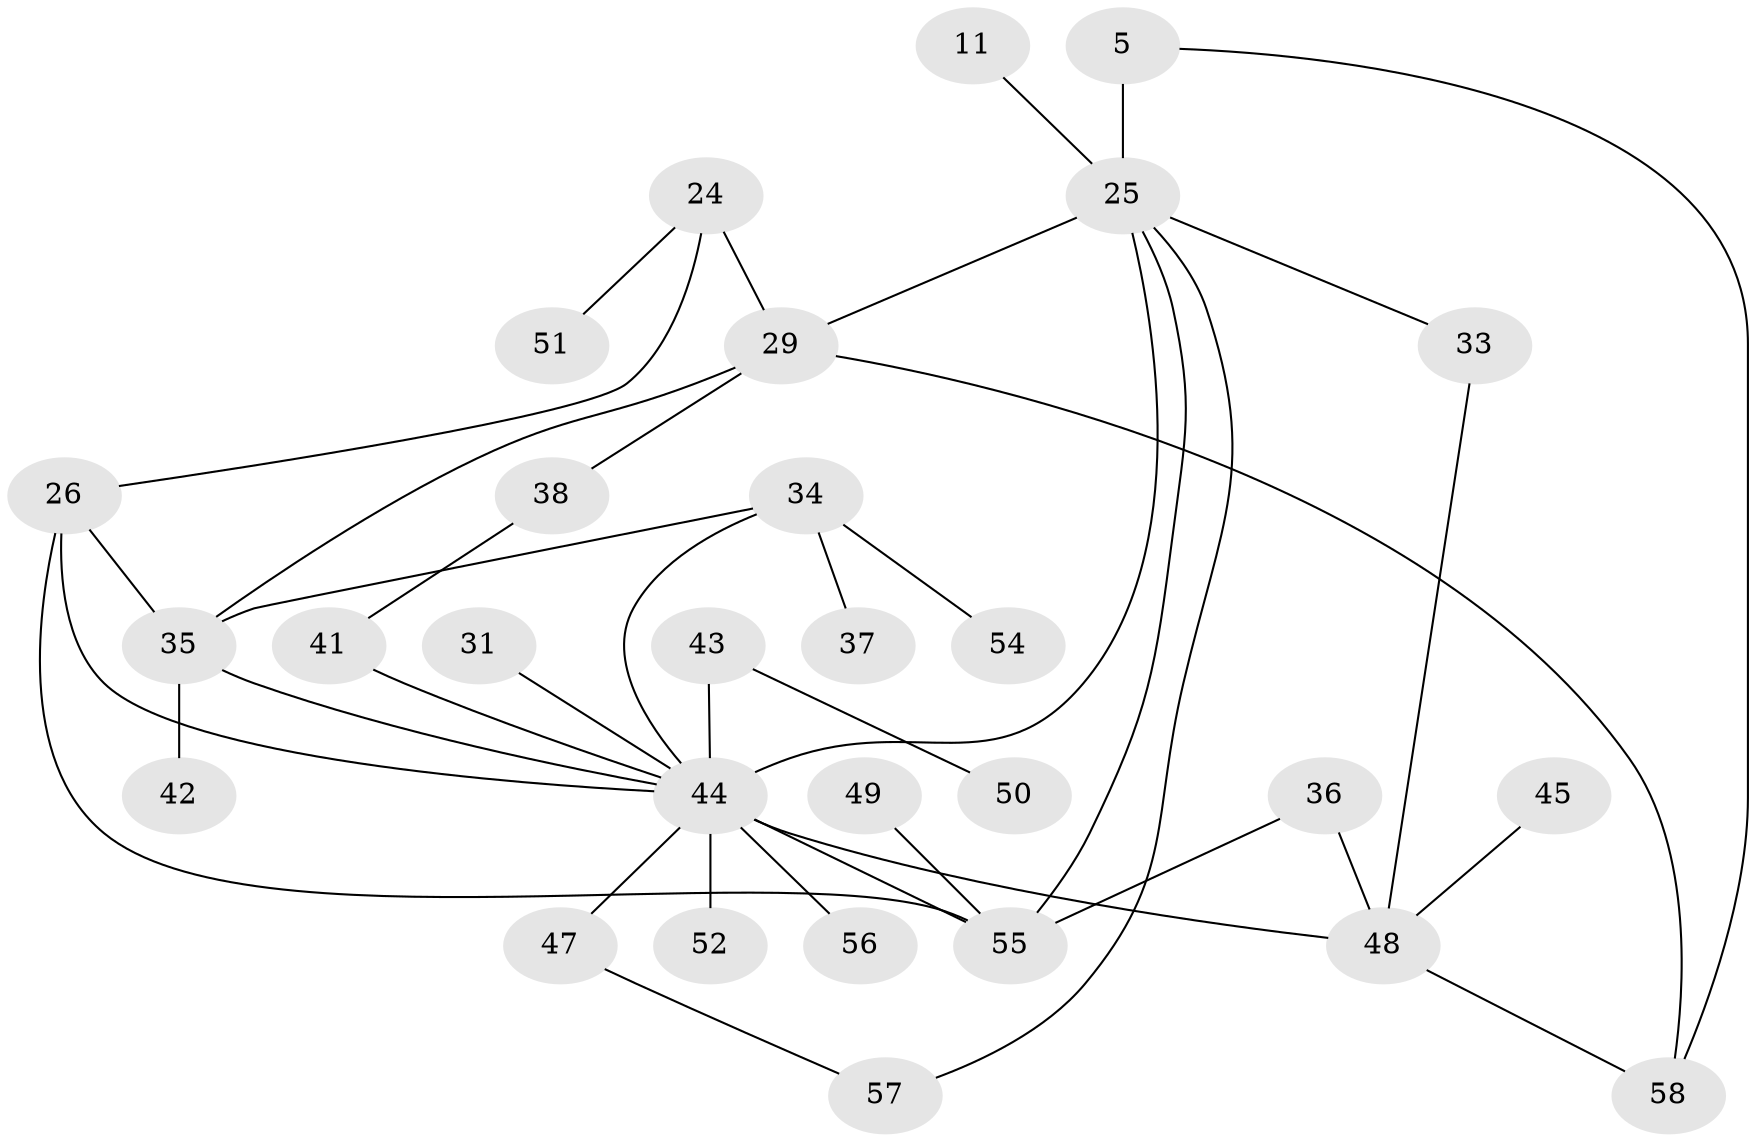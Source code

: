 // original degree distribution, {4: 0.13793103448275862, 8: 0.034482758620689655, 6: 0.05172413793103448, 7: 0.017241379310344827, 5: 0.034482758620689655, 1: 0.20689655172413793, 2: 0.3275862068965517, 3: 0.1896551724137931}
// Generated by graph-tools (version 1.1) at 2025/41/03/09/25 04:41:55]
// undirected, 29 vertices, 40 edges
graph export_dot {
graph [start="1"]
  node [color=gray90,style=filled];
  5;
  11;
  24;
  25 [super="+15+7"];
  26 [super="+22"];
  29 [super="+9"];
  31 [super="+19"];
  33;
  34 [super="+17"];
  35 [super="+18"];
  36 [super="+30"];
  37;
  38;
  41;
  42;
  43;
  44 [super="+27+32"];
  45;
  47;
  48 [super="+16+21"];
  49;
  50;
  51 [super="+28"];
  52;
  54;
  55 [super="+40+53+46"];
  56 [super="+13"];
  57 [super="+23"];
  58 [super="+39"];
  5 -- 25 [weight=3];
  5 -- 58;
  11 -- 25;
  24 -- 26;
  24 -- 29 [weight=2];
  24 -- 51;
  25 -- 33;
  25 -- 44 [weight=5];
  25 -- 29 [weight=3];
  25 -- 55;
  25 -- 57;
  26 -- 35 [weight=2];
  26 -- 44 [weight=2];
  26 -- 55;
  29 -- 38;
  29 -- 35 [weight=2];
  29 -- 58;
  31 -- 44;
  33 -- 48;
  34 -- 35;
  34 -- 37;
  34 -- 54;
  34 -- 44;
  35 -- 42;
  35 -- 44 [weight=2];
  36 -- 48;
  36 -- 55;
  38 -- 41;
  41 -- 44;
  43 -- 50;
  43 -- 44;
  44 -- 47;
  44 -- 48 [weight=2];
  44 -- 52;
  44 -- 56;
  44 -- 55;
  45 -- 48;
  47 -- 57;
  48 -- 58;
  49 -- 55;
}
